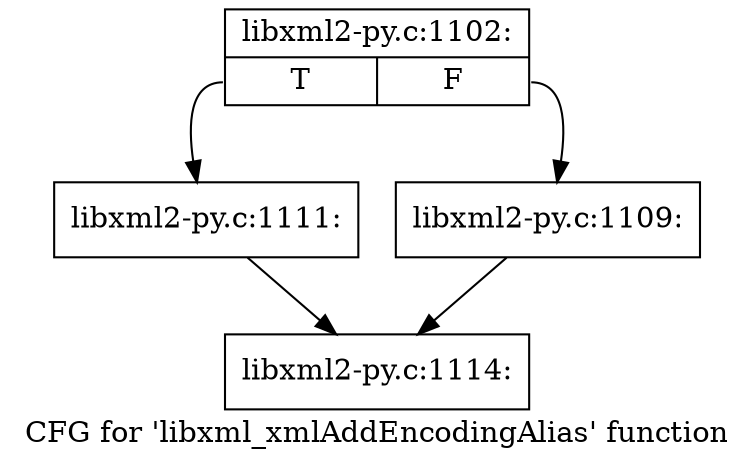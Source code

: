 digraph "CFG for 'libxml_xmlAddEncodingAlias' function" {
	label="CFG for 'libxml_xmlAddEncodingAlias' function";

	Node0x3c1f520 [shape=record,label="{libxml2-py.c:1102:|{<s0>T|<s1>F}}"];
	Node0x3c1f520:s0 -> Node0x3cd01b0;
	Node0x3c1f520:s1 -> Node0x3cd0160;
	Node0x3cd0160 [shape=record,label="{libxml2-py.c:1109:}"];
	Node0x3cd0160 -> Node0x3cc6b10;
	Node0x3cd01b0 [shape=record,label="{libxml2-py.c:1111:}"];
	Node0x3cd01b0 -> Node0x3cc6b10;
	Node0x3cc6b10 [shape=record,label="{libxml2-py.c:1114:}"];
}
